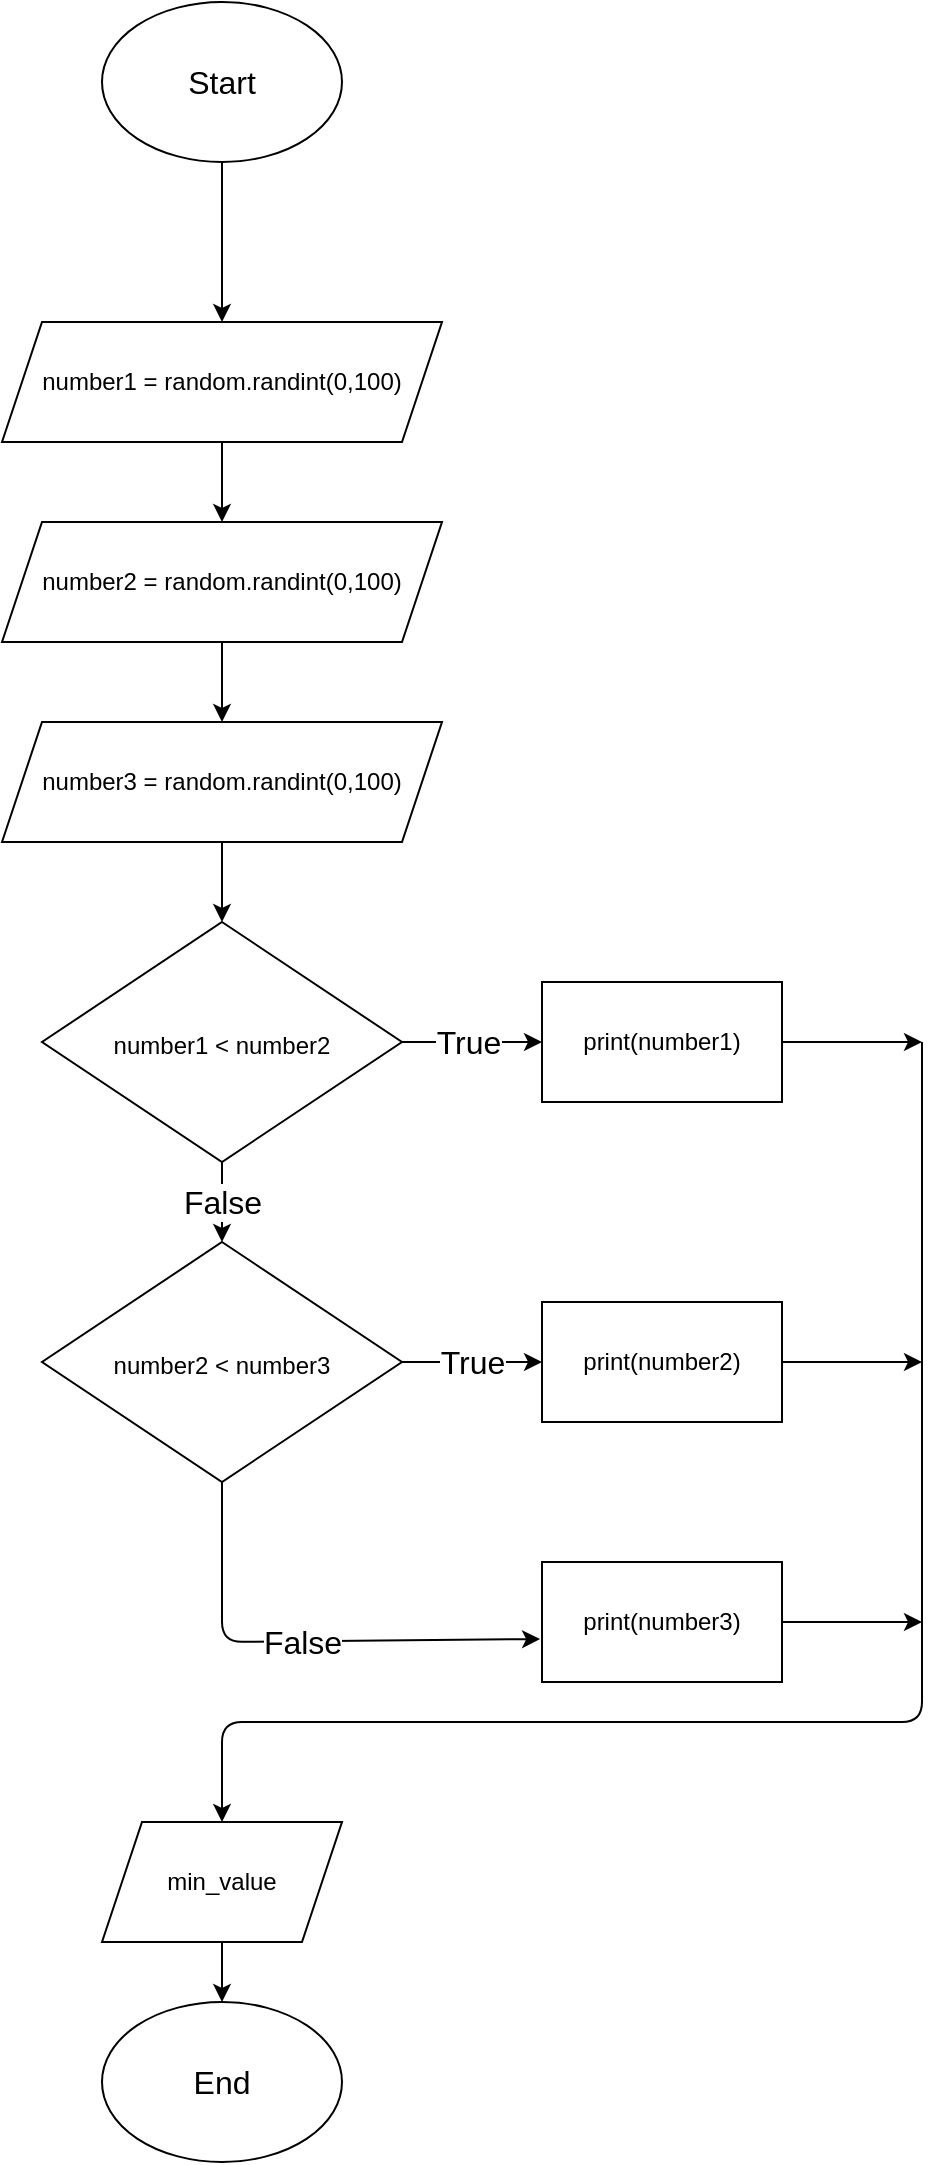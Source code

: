 <mxfile>
    <diagram id="xD9J1WhZGjl8AQKzE_gw" name="Page-1">
        <mxGraphModel dx="1002" dy="867" grid="1" gridSize="10" guides="1" tooltips="1" connect="1" arrows="1" fold="1" page="1" pageScale="1" pageWidth="850" pageHeight="1100" math="0" shadow="0">
            <root>
                <mxCell id="0"/>
                <mxCell id="1" parent="0"/>
                <mxCell id="2" value="Start" style="ellipse;whiteSpace=wrap;html=1;fontSize=16;" vertex="1" parent="1">
                    <mxGeometry x="400" y="100" width="120" height="80" as="geometry"/>
                </mxCell>
                <mxCell id="3" value="" style="edgeStyle=none;html=1;fontSize=16;" edge="1" parent="1" source="4" target="7">
                    <mxGeometry relative="1" as="geometry"/>
                </mxCell>
                <mxCell id="4" value="number1 = random.randint(0,100)" style="shape=parallelogram;perimeter=parallelogramPerimeter;whiteSpace=wrap;html=1;fixedSize=1;" vertex="1" parent="1">
                    <mxGeometry x="350" y="260" width="220" height="60" as="geometry"/>
                </mxCell>
                <mxCell id="5" value="" style="endArrow=classic;html=1;exitX=0.5;exitY=1;exitDx=0;exitDy=0;entryX=0.5;entryY=0;entryDx=0;entryDy=0;" edge="1" parent="1" source="2" target="4">
                    <mxGeometry width="50" height="50" relative="1" as="geometry">
                        <mxPoint x="380" y="450" as="sourcePoint"/>
                        <mxPoint x="430" y="400" as="targetPoint"/>
                        <Array as="points"/>
                    </mxGeometry>
                </mxCell>
                <mxCell id="6" value="" style="edgeStyle=none;html=1;fontSize=16;" edge="1" parent="1" source="7" target="9">
                    <mxGeometry relative="1" as="geometry"/>
                </mxCell>
                <mxCell id="7" value="number2 = random.randint(0,100)" style="shape=parallelogram;perimeter=parallelogramPerimeter;whiteSpace=wrap;html=1;fixedSize=1;" vertex="1" parent="1">
                    <mxGeometry x="350" y="360" width="220" height="60" as="geometry"/>
                </mxCell>
                <mxCell id="8" value="" style="edgeStyle=none;html=1;fontSize=16;" edge="1" parent="1" source="9" target="10">
                    <mxGeometry relative="1" as="geometry"/>
                </mxCell>
                <mxCell id="9" value="number3 = random.randint(0,100)" style="shape=parallelogram;perimeter=parallelogramPerimeter;whiteSpace=wrap;html=1;fixedSize=1;" vertex="1" parent="1">
                    <mxGeometry x="350" y="460" width="220" height="60" as="geometry"/>
                </mxCell>
                <mxCell id="10" value="&lt;font style=&quot;font-size: 12px;&quot;&gt;number1 &amp;lt; number2&lt;/font&gt;" style="rhombus;whiteSpace=wrap;html=1;fontSize=16;" vertex="1" parent="1">
                    <mxGeometry x="370" y="560" width="180" height="120" as="geometry"/>
                </mxCell>
                <mxCell id="11" value="&lt;font style=&quot;font-size: 12px;&quot;&gt;number2 &amp;lt; number3&lt;/font&gt;" style="rhombus;whiteSpace=wrap;html=1;fontSize=16;" vertex="1" parent="1">
                    <mxGeometry x="370" y="720" width="180" height="120" as="geometry"/>
                </mxCell>
                <mxCell id="12" value="print(number1)" style="rounded=0;whiteSpace=wrap;html=1;fontSize=12;" vertex="1" parent="1">
                    <mxGeometry x="620" y="590" width="120" height="60" as="geometry"/>
                </mxCell>
                <mxCell id="13" value="print(number2)" style="rounded=0;whiteSpace=wrap;html=1;fontSize=12;" vertex="1" parent="1">
                    <mxGeometry x="620" y="750" width="120" height="60" as="geometry"/>
                </mxCell>
                <mxCell id="14" value="print(number3)" style="rounded=0;whiteSpace=wrap;html=1;fontSize=12;" vertex="1" parent="1">
                    <mxGeometry x="620" y="880" width="120" height="60" as="geometry"/>
                </mxCell>
                <mxCell id="15" value="" style="endArrow=classic;html=1;fontSize=12;exitX=1;exitY=0.5;exitDx=0;exitDy=0;" edge="1" parent="1" source="12">
                    <mxGeometry width="50" height="50" relative="1" as="geometry">
                        <mxPoint x="760" y="660" as="sourcePoint"/>
                        <mxPoint x="810" y="620" as="targetPoint"/>
                    </mxGeometry>
                </mxCell>
                <mxCell id="16" value="" style="endArrow=classic;html=1;fontSize=12;exitX=1;exitY=0.5;exitDx=0;exitDy=0;" edge="1" parent="1">
                    <mxGeometry width="50" height="50" relative="1" as="geometry">
                        <mxPoint x="740" y="780" as="sourcePoint"/>
                        <mxPoint x="810" y="780" as="targetPoint"/>
                    </mxGeometry>
                </mxCell>
                <mxCell id="17" value="" style="endArrow=classic;html=1;fontSize=12;exitX=1;exitY=0.5;exitDx=0;exitDy=0;" edge="1" parent="1" source="14">
                    <mxGeometry width="50" height="50" relative="1" as="geometry">
                        <mxPoint x="750" y="910" as="sourcePoint"/>
                        <mxPoint x="810" y="910" as="targetPoint"/>
                    </mxGeometry>
                </mxCell>
                <mxCell id="18" value="" style="edgeStyle=none;html=1;fontSize=12;" edge="1" parent="1" source="19" target="21">
                    <mxGeometry relative="1" as="geometry"/>
                </mxCell>
                <mxCell id="19" value="min_value" style="shape=parallelogram;perimeter=parallelogramPerimeter;whiteSpace=wrap;html=1;fixedSize=1;fontSize=12;" vertex="1" parent="1">
                    <mxGeometry x="400" y="1010" width="120" height="60" as="geometry"/>
                </mxCell>
                <mxCell id="20" value="" style="endArrow=classic;html=1;fontSize=12;entryX=0.5;entryY=0;entryDx=0;entryDy=0;" edge="1" parent="1" target="19">
                    <mxGeometry width="50" height="50" relative="1" as="geometry">
                        <mxPoint x="810" y="620" as="sourcePoint"/>
                        <mxPoint x="460" y="1000" as="targetPoint"/>
                        <Array as="points">
                            <mxPoint x="810" y="960"/>
                            <mxPoint x="460" y="960"/>
                        </Array>
                    </mxGeometry>
                </mxCell>
                <mxCell id="21" value="&lt;font style=&quot;font-size: 16px;&quot;&gt;End&lt;/font&gt;" style="ellipse;whiteSpace=wrap;html=1;fontSize=12;" vertex="1" parent="1">
                    <mxGeometry x="400" y="1100" width="120" height="80" as="geometry"/>
                </mxCell>
                <mxCell id="22" value="" style="endArrow=classic;html=1;fontSize=16;exitX=1;exitY=0.5;exitDx=0;exitDy=0;entryX=0;entryY=0.5;entryDx=0;entryDy=0;" edge="1" parent="1" source="10" target="12">
                    <mxGeometry relative="1" as="geometry">
                        <mxPoint x="530" y="610" as="sourcePoint"/>
                        <mxPoint x="620" y="620" as="targetPoint"/>
                    </mxGeometry>
                </mxCell>
                <mxCell id="23" value="True" style="edgeLabel;resizable=0;html=1;align=center;verticalAlign=middle;fontSize=16;" connectable="0" vertex="1" parent="22">
                    <mxGeometry relative="1" as="geometry">
                        <mxPoint x="-2" as="offset"/>
                    </mxGeometry>
                </mxCell>
                <mxCell id="24" value="" style="endArrow=classic;html=1;fontSize=16;exitX=1;exitY=0.5;exitDx=0;exitDy=0;" edge="1" parent="1" source="11">
                    <mxGeometry relative="1" as="geometry">
                        <mxPoint x="550" y="780" as="sourcePoint"/>
                        <mxPoint x="620" y="780" as="targetPoint"/>
                    </mxGeometry>
                </mxCell>
                <mxCell id="25" value="True" style="edgeLabel;resizable=0;html=1;align=center;verticalAlign=middle;fontSize=16;" connectable="0" vertex="1" parent="24">
                    <mxGeometry relative="1" as="geometry"/>
                </mxCell>
                <mxCell id="26" value="" style="endArrow=classic;html=1;fontSize=16;exitX=0.5;exitY=1;exitDx=0;exitDy=0;entryX=0.5;entryY=0;entryDx=0;entryDy=0;" edge="1" parent="1" source="10" target="11">
                    <mxGeometry relative="1" as="geometry">
                        <mxPoint x="410" y="705" as="sourcePoint"/>
                        <mxPoint x="510" y="705" as="targetPoint"/>
                    </mxGeometry>
                </mxCell>
                <mxCell id="27" value="False" style="edgeLabel;resizable=0;html=1;align=center;verticalAlign=middle;fontSize=16;" connectable="0" vertex="1" parent="26">
                    <mxGeometry relative="1" as="geometry"/>
                </mxCell>
                <mxCell id="28" value="" style="endArrow=classic;html=1;fontSize=16;exitX=0.5;exitY=1;exitDx=0;exitDy=0;entryX=-0.008;entryY=0.642;entryDx=0;entryDy=0;entryPerimeter=0;" edge="1" parent="1" source="11" target="14">
                    <mxGeometry relative="1" as="geometry">
                        <mxPoint x="410" y="890" as="sourcePoint"/>
                        <mxPoint x="460" y="920" as="targetPoint"/>
                        <Array as="points">
                            <mxPoint x="460" y="920"/>
                        </Array>
                    </mxGeometry>
                </mxCell>
                <mxCell id="29" value="False" style="edgeLabel;resizable=0;html=1;align=center;verticalAlign=middle;fontSize=16;" connectable="0" vertex="1" parent="28">
                    <mxGeometry relative="1" as="geometry"/>
                </mxCell>
            </root>
        </mxGraphModel>
    </diagram>
</mxfile>